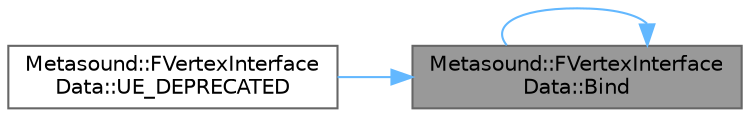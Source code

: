 digraph "Metasound::FVertexInterfaceData::Bind"
{
 // INTERACTIVE_SVG=YES
 // LATEX_PDF_SIZE
  bgcolor="transparent";
  edge [fontname=Helvetica,fontsize=10,labelfontname=Helvetica,labelfontsize=10];
  node [fontname=Helvetica,fontsize=10,shape=box,height=0.2,width=0.4];
  rankdir="RL";
  Node1 [id="Node000001",label="Metasound::FVertexInterface\lData::Bind",height=0.2,width=0.4,color="gray40", fillcolor="grey60", style="filled", fontcolor="black",tooltip="Set vertex data using other vertex data."];
  Node1 -> Node1 [id="edge1_Node000001_Node000001",dir="back",color="steelblue1",style="solid",tooltip=" "];
  Node1 -> Node2 [id="edge2_Node000001_Node000002",dir="back",color="steelblue1",style="solid",tooltip=" "];
  Node2 [id="Node000002",label="Metasound::FVertexInterface\lData::UE_DEPRECATED",height=0.2,width=0.4,color="grey40", fillcolor="white", style="filled",URL="$d6/df3/classMetasound_1_1FVertexInterfaceData.html#a8c06039c285de3ae7465c6ece3770690",tooltip="Set vertex data using other vertex data."];
}
